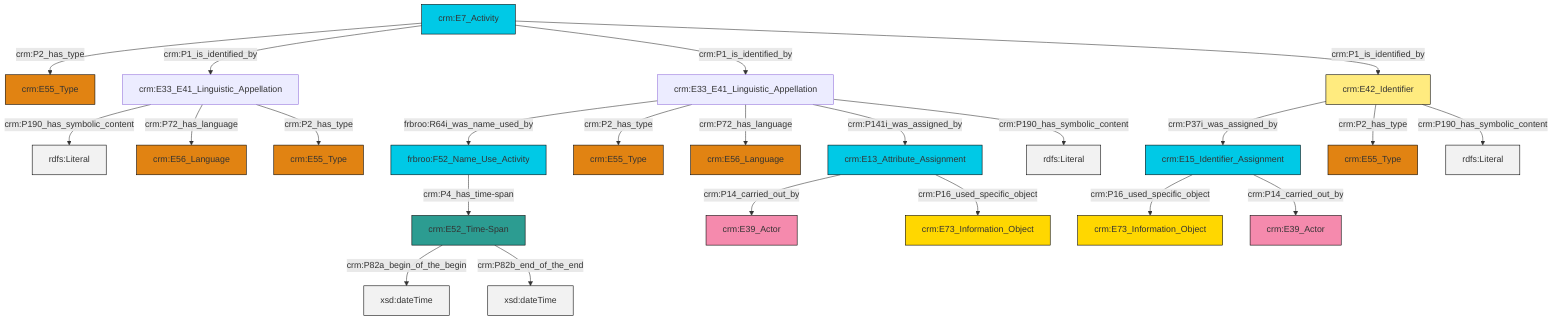 graph TD
classDef Literal fill:#f2f2f2,stroke:#000000;
classDef CRM_Entity fill:#FFFFFF,stroke:#000000;
classDef Temporal_Entity fill:#00C9E6, stroke:#000000;
classDef Type fill:#E18312, stroke:#000000;
classDef Time-Span fill:#2C9C91, stroke:#000000;
classDef Appellation fill:#FFEB7F, stroke:#000000;
classDef Place fill:#008836, stroke:#000000;
classDef Persistent_Item fill:#B266B2, stroke:#000000;
classDef Conceptual_Object fill:#FFD700, stroke:#000000;
classDef Physical_Thing fill:#D2B48C, stroke:#000000;
classDef Actor fill:#f58aad, stroke:#000000;
classDef PC_Classes fill:#4ce600, stroke:#000000;
classDef Multi fill:#cccccc,stroke:#000000;

0["crm:E33_E41_Linguistic_Appellation"]:::Default -->|frbroo:R64i_was_name_used_by| 1["frbroo:F52_Name_Use_Activity"]:::Temporal_Entity
0["crm:E33_E41_Linguistic_Appellation"]:::Default -->|crm:P2_has_type| 2["crm:E55_Type"]:::Type
0["crm:E33_E41_Linguistic_Appellation"]:::Default -->|crm:P72_has_language| 3["crm:E56_Language"]:::Type
4["crm:E7_Activity"]:::Temporal_Entity -->|crm:P2_has_type| 5["crm:E55_Type"]:::Type
1["frbroo:F52_Name_Use_Activity"]:::Temporal_Entity -->|crm:P4_has_time-span| 8["crm:E52_Time-Span"]:::Time-Span
4["crm:E7_Activity"]:::Temporal_Entity -->|crm:P1_is_identified_by| 13["crm:E33_E41_Linguistic_Appellation"]:::Default
11["crm:E42_Identifier"]:::Appellation -->|crm:P37i_was_assigned_by| 9["crm:E15_Identifier_Assignment"]:::Temporal_Entity
9["crm:E15_Identifier_Assignment"]:::Temporal_Entity -->|crm:P16_used_specific_object| 20["crm:E73_Information_Object"]:::Conceptual_Object
8["crm:E52_Time-Span"]:::Time-Span -->|crm:P82a_begin_of_the_begin| 21[xsd:dateTime]:::Literal
13["crm:E33_E41_Linguistic_Appellation"]:::Default -->|crm:P190_has_symbolic_content| 25[rdfs:Literal]:::Literal
4["crm:E7_Activity"]:::Temporal_Entity -->|crm:P1_is_identified_by| 0["crm:E33_E41_Linguistic_Appellation"]:::Default
13["crm:E33_E41_Linguistic_Appellation"]:::Default -->|crm:P72_has_language| 22["crm:E56_Language"]:::Type
9["crm:E15_Identifier_Assignment"]:::Temporal_Entity -->|crm:P14_carried_out_by| 28["crm:E39_Actor"]:::Actor
11["crm:E42_Identifier"]:::Appellation -->|crm:P2_has_type| 29["crm:E55_Type"]:::Type
11["crm:E42_Identifier"]:::Appellation -->|crm:P190_has_symbolic_content| 30[rdfs:Literal]:::Literal
8["crm:E52_Time-Span"]:::Time-Span -->|crm:P82b_end_of_the_end| 31[xsd:dateTime]:::Literal
35["crm:E13_Attribute_Assignment"]:::Temporal_Entity -->|crm:P14_carried_out_by| 33["crm:E39_Actor"]:::Actor
13["crm:E33_E41_Linguistic_Appellation"]:::Default -->|crm:P2_has_type| 18["crm:E55_Type"]:::Type
0["crm:E33_E41_Linguistic_Appellation"]:::Default -->|crm:P141i_was_assigned_by| 35["crm:E13_Attribute_Assignment"]:::Temporal_Entity
0["crm:E33_E41_Linguistic_Appellation"]:::Default -->|crm:P190_has_symbolic_content| 39[rdfs:Literal]:::Literal
35["crm:E13_Attribute_Assignment"]:::Temporal_Entity -->|crm:P16_used_specific_object| 6["crm:E73_Information_Object"]:::Conceptual_Object
4["crm:E7_Activity"]:::Temporal_Entity -->|crm:P1_is_identified_by| 11["crm:E42_Identifier"]:::Appellation